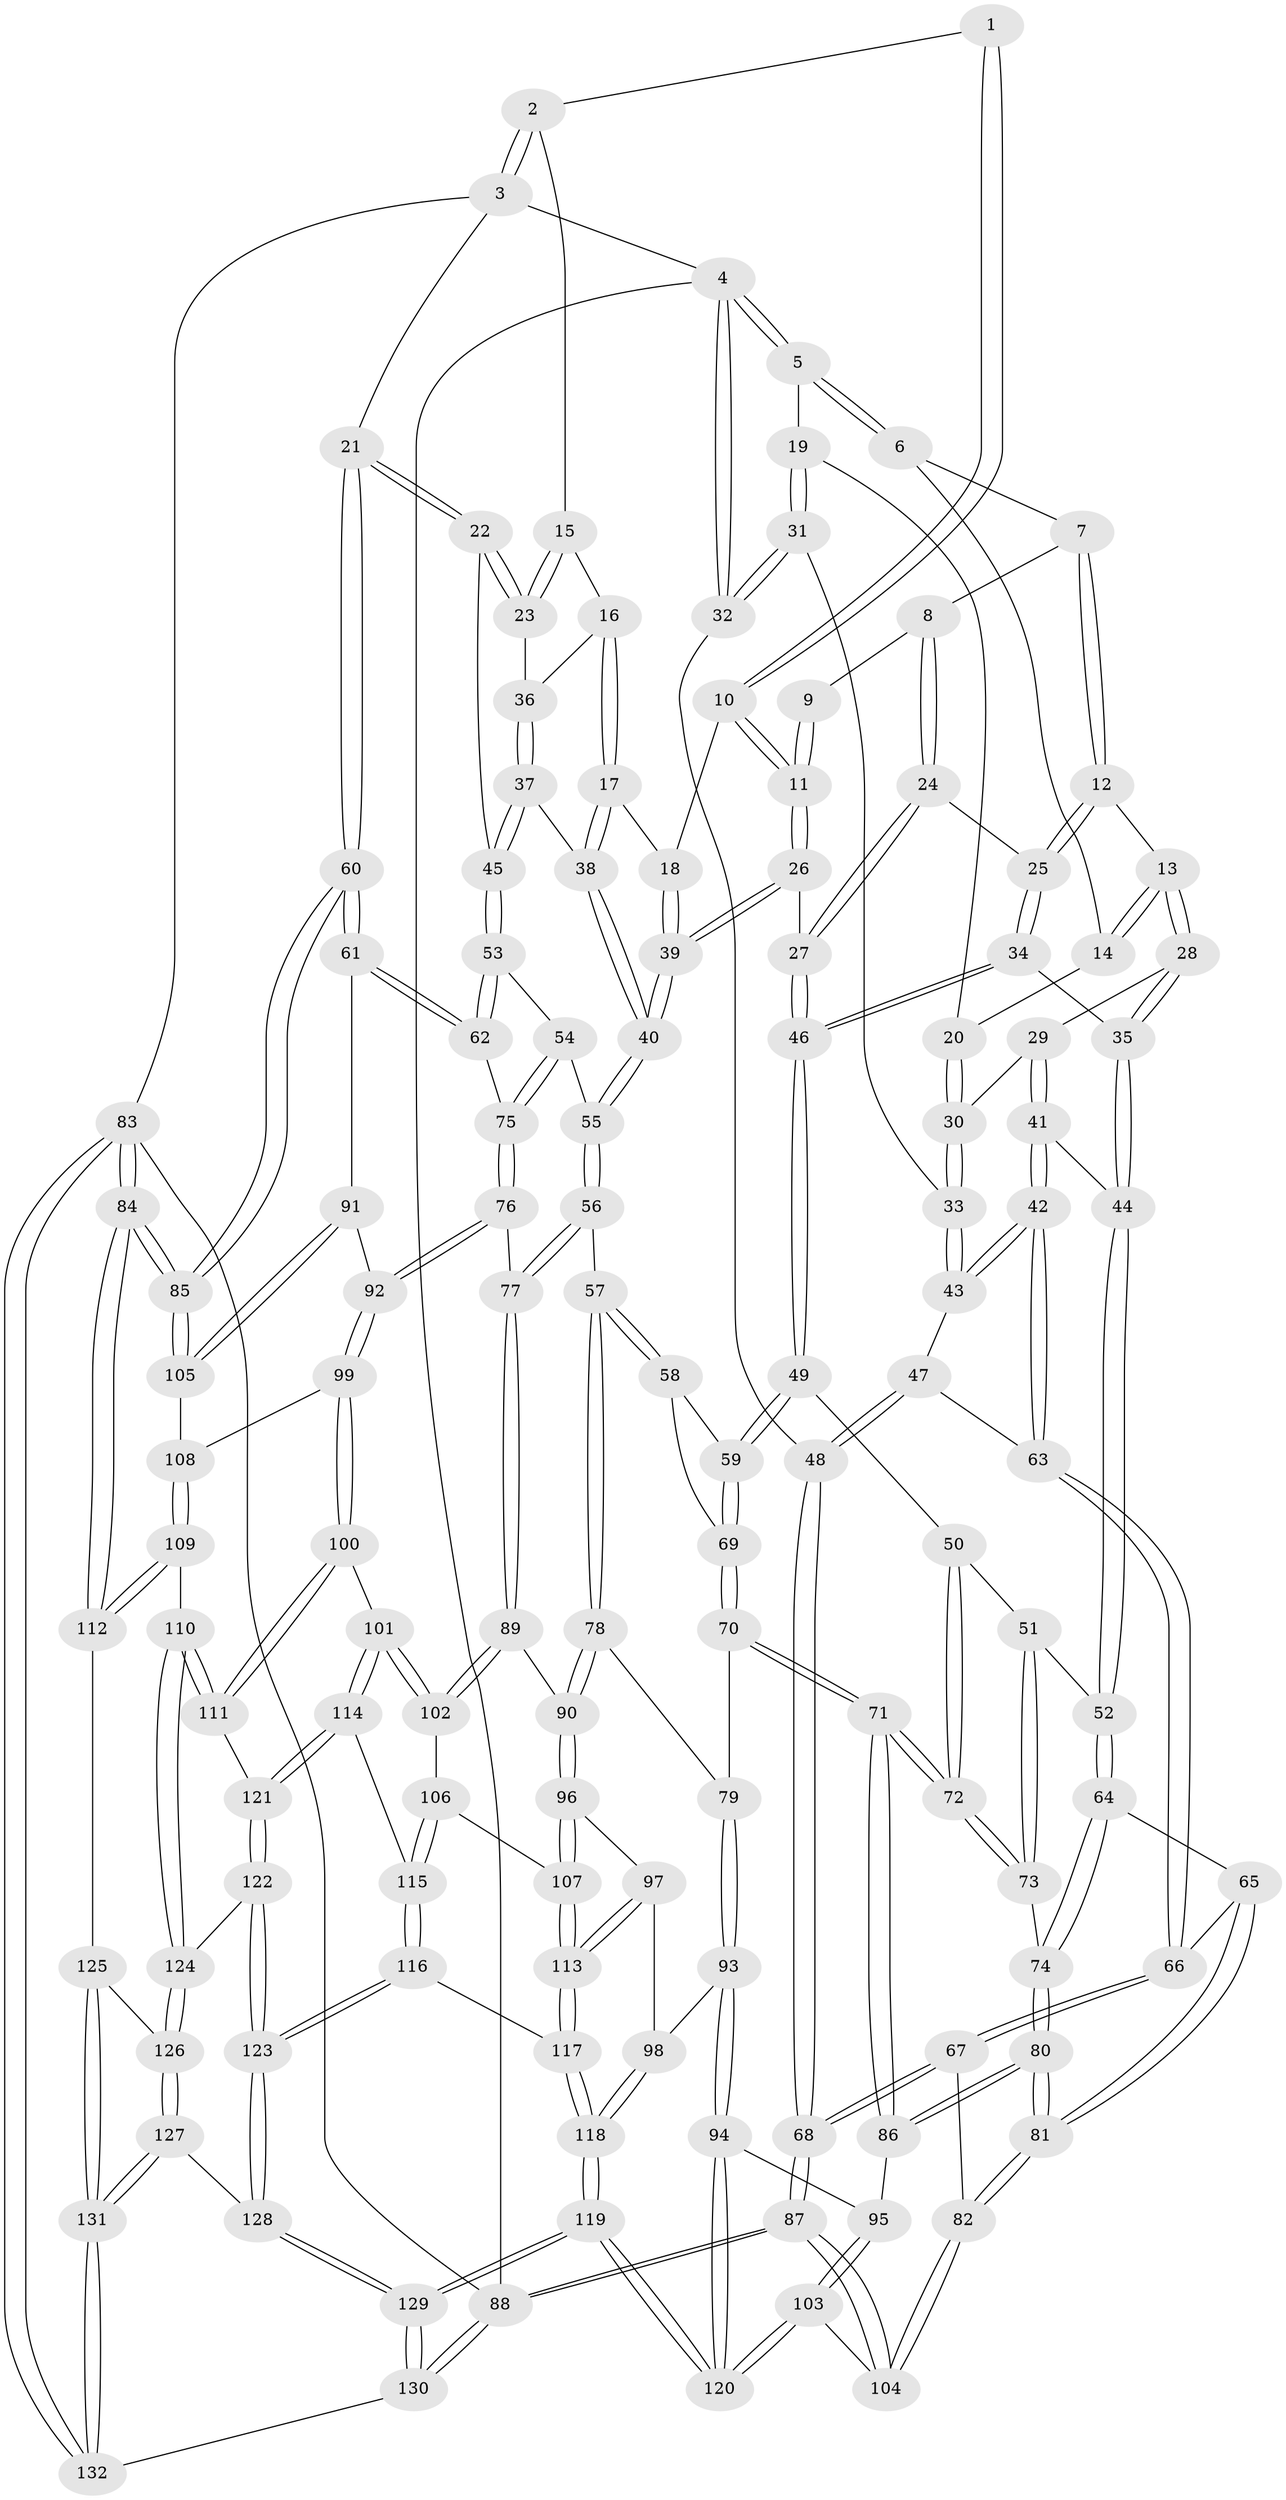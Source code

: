 // Generated by graph-tools (version 1.1) at 2025/51/03/09/25 03:51:09]
// undirected, 132 vertices, 327 edges
graph export_dot {
graph [start="1"]
  node [color=gray90,style=filled];
  1 [pos="+0.5977246044755965+0"];
  2 [pos="+0.9964469950811574+0"];
  3 [pos="+1+0"];
  4 [pos="+0+0"];
  5 [pos="+0+0"];
  6 [pos="+0.28999723021960866+0"];
  7 [pos="+0.3418515456152933+0"];
  8 [pos="+0.37039897551712936+0"];
  9 [pos="+0.4824559492005816+0"];
  10 [pos="+0.6471105871555728+0.015322936528119214"];
  11 [pos="+0.5544786286119892+0.17800067194802174"];
  12 [pos="+0.1940397731040253+0.09494939778402063"];
  13 [pos="+0.17917378773005949+0.10841694985617942"];
  14 [pos="+0.11805835362545883+0.0525555213805264"];
  15 [pos="+0.8636003441966869+0"];
  16 [pos="+0.7646005376737078+0.1032039876329136"];
  17 [pos="+0.7323543255432869+0.11498528251809063"];
  18 [pos="+0.7308117321341606+0.11434006013648011"];
  19 [pos="+0.07005028673625797+0.05919023187995347"];
  20 [pos="+0.08736616907472948+0.05997431628782837"];
  21 [pos="+1+0"];
  22 [pos="+0.9090869625659685+0.1677717879762064"];
  23 [pos="+0.8869301712852525+0.15023775280839893"];
  24 [pos="+0.37479953203149385+0"];
  25 [pos="+0.33580025859685675+0.12313250823874035"];
  26 [pos="+0.5480909573771869+0.20182798232562824"];
  27 [pos="+0.5399180069971519+0.20263310959141476"];
  28 [pos="+0.17505933517205152+0.12914080316718263"];
  29 [pos="+0.12247058331752807+0.15754543291352738"];
  30 [pos="+0.12153848475361356+0.15728418679143225"];
  31 [pos="+0.009103294717285293+0.12761007550835207"];
  32 [pos="+0+0.11293919702271674"];
  33 [pos="+0.04402126048791165+0.15655752111239296"];
  34 [pos="+0.33478614027411563+0.17890046376284993"];
  35 [pos="+0.2343119495089846+0.19429924398282586"];
  36 [pos="+0.8364338984306772+0.14987211511289542"];
  37 [pos="+0.7887732839326502+0.237280973908694"];
  38 [pos="+0.7452561216369001+0.2441939511077265"];
  39 [pos="+0.5532855323747254+0.2045156626313815"];
  40 [pos="+0.6760829208742992+0.32674538238546413"];
  41 [pos="+0.14116671995145394+0.2985911842384766"];
  42 [pos="+0.11834146850738009+0.30454354284239954"];
  43 [pos="+0.04652717055809483+0.18194548292711013"];
  44 [pos="+0.15887980103213456+0.30048581152777765"];
  45 [pos="+0.893550948737771+0.26113347352731986"];
  46 [pos="+0.40238881733177195+0.2705644117454257"];
  47 [pos="+0+0.2844752071424911"];
  48 [pos="+0+0.2811459028101089"];
  49 [pos="+0.40019995538017006+0.278666400663096"];
  50 [pos="+0.3443510732655242+0.3122250022816874"];
  51 [pos="+0.22911850542737347+0.349893176620696"];
  52 [pos="+0.22139027524391894+0.3487872402421571"];
  53 [pos="+0.9371285096795979+0.34175337786457716"];
  54 [pos="+0.7299089632166317+0.35545854549785727"];
  55 [pos="+0.6785119838682073+0.3464929751609134"];
  56 [pos="+0.6585837039981467+0.39441774361815346"];
  57 [pos="+0.6202870318478568+0.423897226680048"];
  58 [pos="+0.5738952458816574+0.4045201171897154"];
  59 [pos="+0.41393602909327837+0.309239753436347"];
  60 [pos="+1+0.39561258844500485"];
  61 [pos="+1+0.4004100068180836"];
  62 [pos="+0.9985148070292988+0.38890885500334577"];
  63 [pos="+0.09905546855173393+0.31530484882339815"];
  64 [pos="+0.19481575369287973+0.4101197519430634"];
  65 [pos="+0.14265508889214526+0.4516551242378169"];
  66 [pos="+0.05976082605656585+0.4253591362064006"];
  67 [pos="+0.006915442494923673+0.4711557599862639"];
  68 [pos="+0+0.5265342772089294"];
  69 [pos="+0.42242514090104466+0.42303985331000854"];
  70 [pos="+0.41433744374502546+0.5108266860972478"];
  71 [pos="+0.3389918980945006+0.5354270226601281"];
  72 [pos="+0.3187508207255667+0.4829308842531381"];
  73 [pos="+0.2595094466630915+0.40735352123199925"];
  74 [pos="+0.22038079730555876+0.49098834284640885"];
  75 [pos="+0.8742331164475307+0.47699612096525035"];
  76 [pos="+0.8185046922720999+0.5460928493625224"];
  77 [pos="+0.7915693242052704+0.545342835501834"];
  78 [pos="+0.5664995958556353+0.5221521386973336"];
  79 [pos="+0.47764711631701817+0.5335086154544048"];
  80 [pos="+0.22884562469535188+0.560771870438128"];
  81 [pos="+0.19290792707407659+0.5800174399994632"];
  82 [pos="+0.18185549202412687+0.5914306028324204"];
  83 [pos="+1+1"];
  84 [pos="+1+0.782925225864872"];
  85 [pos="+1+0.7227265936262773"];
  86 [pos="+0.33538466087138763+0.5390687487961153"];
  87 [pos="+0+0.9771930091230715"];
  88 [pos="+0+1"];
  89 [pos="+0.7313505428089989+0.5954944904666288"];
  90 [pos="+0.5781369863700101+0.5413068038276183"];
  91 [pos="+0.9264611058184543+0.607618631748885"];
  92 [pos="+0.8574594409293326+0.6010756950586797"];
  93 [pos="+0.46648473640228333+0.6901545647881516"];
  94 [pos="+0.41064323959356847+0.7337299263226545"];
  95 [pos="+0.336962787509364+0.5472635542507469"];
  96 [pos="+0.5884636930979115+0.6263569333302668"];
  97 [pos="+0.5624157864434416+0.6630494426746463"];
  98 [pos="+0.5273664967386282+0.6914377552314099"];
  99 [pos="+0.8546237581210396+0.6281577129821038"];
  100 [pos="+0.848161990053686+0.6618982812520199"];
  101 [pos="+0.7594575282832453+0.7126664563207344"];
  102 [pos="+0.714676782494487+0.658540404308858"];
  103 [pos="+0.2774468490284451+0.7775595092509068"];
  104 [pos="+0.124897078358752+0.7454766615418387"];
  105 [pos="+0.9689419253932923+0.6481501987917249"];
  106 [pos="+0.6705512404005862+0.6734164349891317"];
  107 [pos="+0.6608138667562601+0.6757226682213987"];
  108 [pos="+0.9362777016693622+0.6854615791719773"];
  109 [pos="+0.9123561150232353+0.7294208353952049"];
  110 [pos="+0.8902476509266032+0.735707810279053"];
  111 [pos="+0.8840525530161499+0.7267940237368419"];
  112 [pos="+1+0.7998065744722761"];
  113 [pos="+0.6282500605177055+0.7457611958562026"];
  114 [pos="+0.7597976283532166+0.7208263834231389"];
  115 [pos="+0.6938190733534532+0.7439744264794911"];
  116 [pos="+0.6179054233212968+0.8026283623580429"];
  117 [pos="+0.6173492948919784+0.8024786201074489"];
  118 [pos="+0.5963189432794506+0.8087390667470222"];
  119 [pos="+0.43717293607431407+0.9378145831237178"];
  120 [pos="+0.3731423971303467+0.8156291839909265"];
  121 [pos="+0.7618768837681615+0.7278483755988884"];
  122 [pos="+0.7709303361238378+0.7735609985480153"];
  123 [pos="+0.7212366096905085+0.8511457242459644"];
  124 [pos="+0.8704267633591097+0.7869975145637118"];
  125 [pos="+0.9278058693351885+0.8700405026995813"];
  126 [pos="+0.8790534345576397+0.8086922387096686"];
  127 [pos="+0.7420312303791045+0.8957943253430313"];
  128 [pos="+0.737594470339287+0.8913954715776962"];
  129 [pos="+0.4366927156967518+1"];
  130 [pos="+0.42368853213085567+1"];
  131 [pos="+0.8363428303165076+1"];
  132 [pos="+0.8548453714500223+1"];
  1 -- 2;
  1 -- 10;
  1 -- 10;
  2 -- 3;
  2 -- 3;
  2 -- 15;
  3 -- 4;
  3 -- 21;
  3 -- 83;
  4 -- 5;
  4 -- 5;
  4 -- 32;
  4 -- 32;
  4 -- 88;
  5 -- 6;
  5 -- 6;
  5 -- 19;
  6 -- 7;
  6 -- 14;
  7 -- 8;
  7 -- 12;
  7 -- 12;
  8 -- 9;
  8 -- 24;
  8 -- 24;
  9 -- 11;
  9 -- 11;
  10 -- 11;
  10 -- 11;
  10 -- 18;
  11 -- 26;
  11 -- 26;
  12 -- 13;
  12 -- 25;
  12 -- 25;
  13 -- 14;
  13 -- 14;
  13 -- 28;
  13 -- 28;
  14 -- 20;
  15 -- 16;
  15 -- 23;
  15 -- 23;
  16 -- 17;
  16 -- 17;
  16 -- 36;
  17 -- 18;
  17 -- 38;
  17 -- 38;
  18 -- 39;
  18 -- 39;
  19 -- 20;
  19 -- 31;
  19 -- 31;
  20 -- 30;
  20 -- 30;
  21 -- 22;
  21 -- 22;
  21 -- 60;
  21 -- 60;
  22 -- 23;
  22 -- 23;
  22 -- 45;
  23 -- 36;
  24 -- 25;
  24 -- 27;
  24 -- 27;
  25 -- 34;
  25 -- 34;
  26 -- 27;
  26 -- 39;
  26 -- 39;
  27 -- 46;
  27 -- 46;
  28 -- 29;
  28 -- 35;
  28 -- 35;
  29 -- 30;
  29 -- 41;
  29 -- 41;
  30 -- 33;
  30 -- 33;
  31 -- 32;
  31 -- 32;
  31 -- 33;
  32 -- 48;
  33 -- 43;
  33 -- 43;
  34 -- 35;
  34 -- 46;
  34 -- 46;
  35 -- 44;
  35 -- 44;
  36 -- 37;
  36 -- 37;
  37 -- 38;
  37 -- 45;
  37 -- 45;
  38 -- 40;
  38 -- 40;
  39 -- 40;
  39 -- 40;
  40 -- 55;
  40 -- 55;
  41 -- 42;
  41 -- 42;
  41 -- 44;
  42 -- 43;
  42 -- 43;
  42 -- 63;
  42 -- 63;
  43 -- 47;
  44 -- 52;
  44 -- 52;
  45 -- 53;
  45 -- 53;
  46 -- 49;
  46 -- 49;
  47 -- 48;
  47 -- 48;
  47 -- 63;
  48 -- 68;
  48 -- 68;
  49 -- 50;
  49 -- 59;
  49 -- 59;
  50 -- 51;
  50 -- 72;
  50 -- 72;
  51 -- 52;
  51 -- 73;
  51 -- 73;
  52 -- 64;
  52 -- 64;
  53 -- 54;
  53 -- 62;
  53 -- 62;
  54 -- 55;
  54 -- 75;
  54 -- 75;
  55 -- 56;
  55 -- 56;
  56 -- 57;
  56 -- 77;
  56 -- 77;
  57 -- 58;
  57 -- 58;
  57 -- 78;
  57 -- 78;
  58 -- 59;
  58 -- 69;
  59 -- 69;
  59 -- 69;
  60 -- 61;
  60 -- 61;
  60 -- 85;
  60 -- 85;
  61 -- 62;
  61 -- 62;
  61 -- 91;
  62 -- 75;
  63 -- 66;
  63 -- 66;
  64 -- 65;
  64 -- 74;
  64 -- 74;
  65 -- 66;
  65 -- 81;
  65 -- 81;
  66 -- 67;
  66 -- 67;
  67 -- 68;
  67 -- 68;
  67 -- 82;
  68 -- 87;
  68 -- 87;
  69 -- 70;
  69 -- 70;
  70 -- 71;
  70 -- 71;
  70 -- 79;
  71 -- 72;
  71 -- 72;
  71 -- 86;
  71 -- 86;
  72 -- 73;
  72 -- 73;
  73 -- 74;
  74 -- 80;
  74 -- 80;
  75 -- 76;
  75 -- 76;
  76 -- 77;
  76 -- 92;
  76 -- 92;
  77 -- 89;
  77 -- 89;
  78 -- 79;
  78 -- 90;
  78 -- 90;
  79 -- 93;
  79 -- 93;
  80 -- 81;
  80 -- 81;
  80 -- 86;
  80 -- 86;
  81 -- 82;
  81 -- 82;
  82 -- 104;
  82 -- 104;
  83 -- 84;
  83 -- 84;
  83 -- 132;
  83 -- 132;
  83 -- 88;
  84 -- 85;
  84 -- 85;
  84 -- 112;
  84 -- 112;
  85 -- 105;
  85 -- 105;
  86 -- 95;
  87 -- 88;
  87 -- 88;
  87 -- 104;
  87 -- 104;
  88 -- 130;
  88 -- 130;
  89 -- 90;
  89 -- 102;
  89 -- 102;
  90 -- 96;
  90 -- 96;
  91 -- 92;
  91 -- 105;
  91 -- 105;
  92 -- 99;
  92 -- 99;
  93 -- 94;
  93 -- 94;
  93 -- 98;
  94 -- 95;
  94 -- 120;
  94 -- 120;
  95 -- 103;
  95 -- 103;
  96 -- 97;
  96 -- 107;
  96 -- 107;
  97 -- 98;
  97 -- 113;
  97 -- 113;
  98 -- 118;
  98 -- 118;
  99 -- 100;
  99 -- 100;
  99 -- 108;
  100 -- 101;
  100 -- 111;
  100 -- 111;
  101 -- 102;
  101 -- 102;
  101 -- 114;
  101 -- 114;
  102 -- 106;
  103 -- 104;
  103 -- 120;
  103 -- 120;
  105 -- 108;
  106 -- 107;
  106 -- 115;
  106 -- 115;
  107 -- 113;
  107 -- 113;
  108 -- 109;
  108 -- 109;
  109 -- 110;
  109 -- 112;
  109 -- 112;
  110 -- 111;
  110 -- 111;
  110 -- 124;
  110 -- 124;
  111 -- 121;
  112 -- 125;
  113 -- 117;
  113 -- 117;
  114 -- 115;
  114 -- 121;
  114 -- 121;
  115 -- 116;
  115 -- 116;
  116 -- 117;
  116 -- 123;
  116 -- 123;
  117 -- 118;
  117 -- 118;
  118 -- 119;
  118 -- 119;
  119 -- 120;
  119 -- 120;
  119 -- 129;
  119 -- 129;
  121 -- 122;
  121 -- 122;
  122 -- 123;
  122 -- 123;
  122 -- 124;
  123 -- 128;
  123 -- 128;
  124 -- 126;
  124 -- 126;
  125 -- 126;
  125 -- 131;
  125 -- 131;
  126 -- 127;
  126 -- 127;
  127 -- 128;
  127 -- 131;
  127 -- 131;
  128 -- 129;
  128 -- 129;
  129 -- 130;
  129 -- 130;
  130 -- 132;
  131 -- 132;
  131 -- 132;
}
